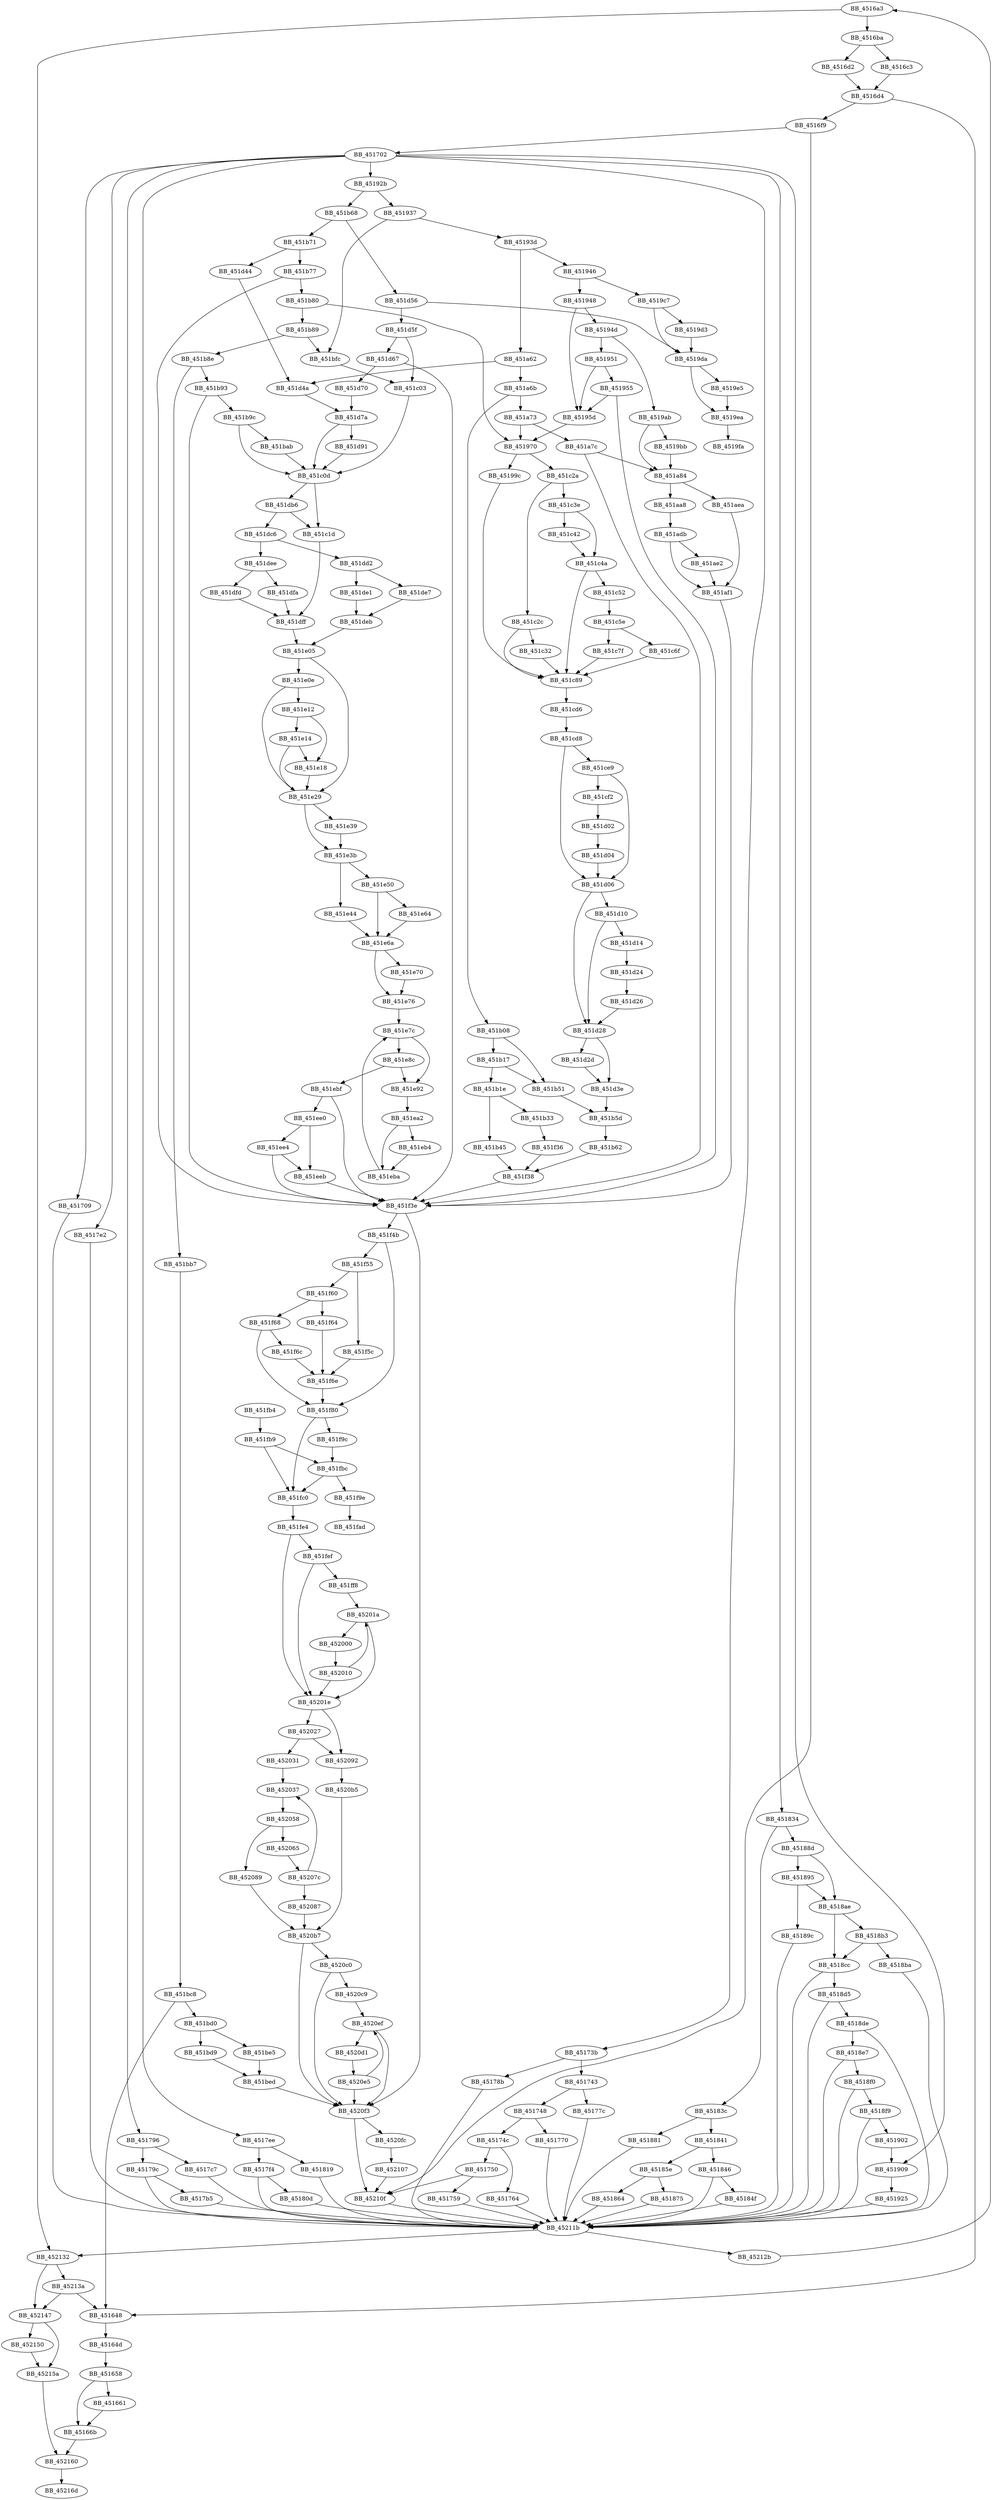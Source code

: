 DiGraph sub_451FB4{
BB_451648->BB_45164d
BB_45164d->BB_451658
BB_451658->BB_451661
BB_451658->BB_45166b
BB_451661->BB_45166b
BB_45166b->BB_452160
BB_4516a3->BB_4516ba
BB_4516a3->BB_452132
BB_4516ba->BB_4516c3
BB_4516ba->BB_4516d2
BB_4516c3->BB_4516d4
BB_4516d2->BB_4516d4
BB_4516d4->BB_451648
BB_4516d4->BB_4516f9
BB_4516f9->BB_451702
BB_4516f9->BB_45210f
BB_451702->BB_451709
BB_451702->BB_45173b
BB_451702->BB_451796
BB_451702->BB_4517e2
BB_451702->BB_4517ee
BB_451702->BB_451834
BB_451702->BB_451909
BB_451702->BB_45192b
BB_451709->BB_45211b
BB_45173b->BB_451743
BB_45173b->BB_45178b
BB_451743->BB_451748
BB_451743->BB_45177c
BB_451748->BB_45174c
BB_451748->BB_451770
BB_45174c->BB_451750
BB_45174c->BB_451764
BB_451750->BB_451759
BB_451750->BB_45210f
BB_451759->BB_45211b
BB_451764->BB_45211b
BB_451770->BB_45211b
BB_45177c->BB_45211b
BB_45178b->BB_45211b
BB_451796->BB_45179c
BB_451796->BB_4517c7
BB_45179c->BB_4517b5
BB_45179c->BB_45211b
BB_4517b5->BB_45211b
BB_4517c7->BB_45211b
BB_4517e2->BB_45211b
BB_4517ee->BB_4517f4
BB_4517ee->BB_451819
BB_4517f4->BB_45180d
BB_4517f4->BB_45211b
BB_45180d->BB_45211b
BB_451819->BB_45211b
BB_451834->BB_45183c
BB_451834->BB_45188d
BB_45183c->BB_451841
BB_45183c->BB_451881
BB_451841->BB_451846
BB_451841->BB_45185e
BB_451846->BB_45184f
BB_451846->BB_45211b
BB_45184f->BB_45211b
BB_45185e->BB_451864
BB_45185e->BB_451875
BB_451864->BB_45211b
BB_451875->BB_45211b
BB_451881->BB_45211b
BB_45188d->BB_451895
BB_45188d->BB_4518ae
BB_451895->BB_45189c
BB_451895->BB_4518ae
BB_45189c->BB_45211b
BB_4518ae->BB_4518b3
BB_4518ae->BB_4518cc
BB_4518b3->BB_4518ba
BB_4518b3->BB_4518cc
BB_4518ba->BB_45211b
BB_4518cc->BB_4518d5
BB_4518cc->BB_45211b
BB_4518d5->BB_4518de
BB_4518d5->BB_45211b
BB_4518de->BB_4518e7
BB_4518de->BB_45211b
BB_4518e7->BB_4518f0
BB_4518e7->BB_45211b
BB_4518f0->BB_4518f9
BB_4518f0->BB_45211b
BB_4518f9->BB_451902
BB_4518f9->BB_45211b
BB_451902->BB_451909
BB_451909->BB_451925
BB_451925->BB_45211b
BB_45192b->BB_451937
BB_45192b->BB_451b68
BB_451937->BB_45193d
BB_451937->BB_451bfc
BB_45193d->BB_451946
BB_45193d->BB_451a62
BB_451946->BB_451948
BB_451946->BB_4519c7
BB_451948->BB_45194d
BB_451948->BB_45195d
BB_45194d->BB_451951
BB_45194d->BB_4519ab
BB_451951->BB_451955
BB_451951->BB_45195d
BB_451955->BB_45195d
BB_451955->BB_451f3e
BB_45195d->BB_451970
BB_451970->BB_45199c
BB_451970->BB_451c2a
BB_45199c->BB_451c89
BB_4519ab->BB_4519bb
BB_4519ab->BB_451a84
BB_4519bb->BB_451a84
BB_4519c7->BB_4519d3
BB_4519c7->BB_4519da
BB_4519d3->BB_4519da
BB_4519da->BB_4519e5
BB_4519da->BB_4519ea
BB_4519e5->BB_4519ea
BB_4519ea->BB_4519fa
BB_451a62->BB_451a6b
BB_451a62->BB_451d4a
BB_451a6b->BB_451a73
BB_451a6b->BB_451b08
BB_451a73->BB_451970
BB_451a73->BB_451a7c
BB_451a7c->BB_451a84
BB_451a7c->BB_451f3e
BB_451a84->BB_451aa8
BB_451a84->BB_451aea
BB_451aa8->BB_451adb
BB_451adb->BB_451ae2
BB_451adb->BB_451af1
BB_451ae2->BB_451af1
BB_451aea->BB_451af1
BB_451af1->BB_451f3e
BB_451b08->BB_451b17
BB_451b08->BB_451b51
BB_451b17->BB_451b1e
BB_451b17->BB_451b51
BB_451b1e->BB_451b33
BB_451b1e->BB_451b45
BB_451b33->BB_451f36
BB_451b45->BB_451f38
BB_451b51->BB_451b5d
BB_451b5d->BB_451b62
BB_451b62->BB_451f38
BB_451b68->BB_451b71
BB_451b68->BB_451d56
BB_451b71->BB_451b77
BB_451b71->BB_451d44
BB_451b77->BB_451b80
BB_451b77->BB_451f3e
BB_451b80->BB_451970
BB_451b80->BB_451b89
BB_451b89->BB_451b8e
BB_451b89->BB_451bfc
BB_451b8e->BB_451b93
BB_451b8e->BB_451bb7
BB_451b93->BB_451b9c
BB_451b93->BB_451f3e
BB_451b9c->BB_451bab
BB_451b9c->BB_451c0d
BB_451bab->BB_451c0d
BB_451bb7->BB_451bc8
BB_451bc8->BB_451648
BB_451bc8->BB_451bd0
BB_451bd0->BB_451bd9
BB_451bd0->BB_451be5
BB_451bd9->BB_451bed
BB_451be5->BB_451bed
BB_451bed->BB_4520f3
BB_451bfc->BB_451c03
BB_451c03->BB_451c0d
BB_451c0d->BB_451c1d
BB_451c0d->BB_451db6
BB_451c1d->BB_451dff
BB_451c2a->BB_451c2c
BB_451c2a->BB_451c3e
BB_451c2c->BB_451c32
BB_451c2c->BB_451c89
BB_451c32->BB_451c89
BB_451c3e->BB_451c42
BB_451c3e->BB_451c4a
BB_451c42->BB_451c4a
BB_451c4a->BB_451c52
BB_451c4a->BB_451c89
BB_451c52->BB_451c5e
BB_451c5e->BB_451c6f
BB_451c5e->BB_451c7f
BB_451c6f->BB_451c89
BB_451c7f->BB_451c89
BB_451c89->BB_451cd6
BB_451cd6->BB_451cd8
BB_451cd8->BB_451ce9
BB_451cd8->BB_451d06
BB_451ce9->BB_451cf2
BB_451ce9->BB_451d06
BB_451cf2->BB_451d02
BB_451d02->BB_451d04
BB_451d04->BB_451d06
BB_451d06->BB_451d10
BB_451d06->BB_451d28
BB_451d10->BB_451d14
BB_451d10->BB_451d28
BB_451d14->BB_451d24
BB_451d24->BB_451d26
BB_451d26->BB_451d28
BB_451d28->BB_451d2d
BB_451d28->BB_451d3e
BB_451d2d->BB_451d3e
BB_451d3e->BB_451b5d
BB_451d44->BB_451d4a
BB_451d4a->BB_451d7a
BB_451d56->BB_4519da
BB_451d56->BB_451d5f
BB_451d5f->BB_451c03
BB_451d5f->BB_451d67
BB_451d67->BB_451d70
BB_451d67->BB_451f3e
BB_451d70->BB_451d7a
BB_451d7a->BB_451c0d
BB_451d7a->BB_451d91
BB_451d91->BB_451c0d
BB_451db6->BB_451c1d
BB_451db6->BB_451dc6
BB_451dc6->BB_451dd2
BB_451dc6->BB_451dee
BB_451dd2->BB_451de1
BB_451dd2->BB_451de7
BB_451de1->BB_451deb
BB_451de7->BB_451deb
BB_451deb->BB_451e05
BB_451dee->BB_451dfa
BB_451dee->BB_451dfd
BB_451dfa->BB_451dff
BB_451dfd->BB_451dff
BB_451dff->BB_451e05
BB_451e05->BB_451e0e
BB_451e05->BB_451e29
BB_451e0e->BB_451e12
BB_451e0e->BB_451e29
BB_451e12->BB_451e14
BB_451e12->BB_451e18
BB_451e14->BB_451e18
BB_451e14->BB_451e29
BB_451e18->BB_451e29
BB_451e29->BB_451e39
BB_451e29->BB_451e3b
BB_451e39->BB_451e3b
BB_451e3b->BB_451e44
BB_451e3b->BB_451e50
BB_451e44->BB_451e6a
BB_451e50->BB_451e64
BB_451e50->BB_451e6a
BB_451e64->BB_451e6a
BB_451e6a->BB_451e70
BB_451e6a->BB_451e76
BB_451e70->BB_451e76
BB_451e76->BB_451e7c
BB_451e7c->BB_451e8c
BB_451e7c->BB_451e92
BB_451e8c->BB_451e92
BB_451e8c->BB_451ebf
BB_451e92->BB_451ea2
BB_451ea2->BB_451eb4
BB_451ea2->BB_451eba
BB_451eb4->BB_451eba
BB_451eba->BB_451e7c
BB_451ebf->BB_451ee0
BB_451ebf->BB_451f3e
BB_451ee0->BB_451ee4
BB_451ee0->BB_451eeb
BB_451ee4->BB_451eeb
BB_451ee4->BB_451f3e
BB_451eeb->BB_451f3e
BB_451f36->BB_451f38
BB_451f38->BB_451f3e
BB_451f3e->BB_451f4b
BB_451f3e->BB_4520f3
BB_451f4b->BB_451f55
BB_451f4b->BB_451f80
BB_451f55->BB_451f5c
BB_451f55->BB_451f60
BB_451f5c->BB_451f6e
BB_451f60->BB_451f64
BB_451f60->BB_451f68
BB_451f64->BB_451f6e
BB_451f68->BB_451f6c
BB_451f68->BB_451f80
BB_451f6c->BB_451f6e
BB_451f6e->BB_451f80
BB_451f80->BB_451f9c
BB_451f80->BB_451fc0
BB_451f9c->BB_451fbc
BB_451f9e->BB_451fad
BB_451fb4->BB_451fb9
BB_451fb9->BB_451fbc
BB_451fb9->BB_451fc0
BB_451fbc->BB_451f9e
BB_451fbc->BB_451fc0
BB_451fc0->BB_451fe4
BB_451fe4->BB_451fef
BB_451fe4->BB_45201e
BB_451fef->BB_451ff8
BB_451fef->BB_45201e
BB_451ff8->BB_45201a
BB_452000->BB_452010
BB_452010->BB_45201a
BB_452010->BB_45201e
BB_45201a->BB_452000
BB_45201a->BB_45201e
BB_45201e->BB_452027
BB_45201e->BB_452092
BB_452027->BB_452031
BB_452027->BB_452092
BB_452031->BB_452037
BB_452037->BB_452058
BB_452058->BB_452065
BB_452058->BB_452089
BB_452065->BB_45207c
BB_45207c->BB_452037
BB_45207c->BB_452087
BB_452087->BB_4520b7
BB_452089->BB_4520b7
BB_452092->BB_4520b5
BB_4520b5->BB_4520b7
BB_4520b7->BB_4520c0
BB_4520b7->BB_4520f3
BB_4520c0->BB_4520c9
BB_4520c0->BB_4520f3
BB_4520c9->BB_4520ef
BB_4520d1->BB_4520e5
BB_4520e5->BB_4520ef
BB_4520e5->BB_4520f3
BB_4520ef->BB_4520d1
BB_4520ef->BB_4520f3
BB_4520f3->BB_4520fc
BB_4520f3->BB_45210f
BB_4520fc->BB_452107
BB_452107->BB_45210f
BB_45210f->BB_45211b
BB_45211b->BB_45212b
BB_45211b->BB_452132
BB_45212b->BB_4516a3
BB_452132->BB_45213a
BB_452132->BB_452147
BB_45213a->BB_451648
BB_45213a->BB_452147
BB_452147->BB_452150
BB_452147->BB_45215a
BB_452150->BB_45215a
BB_45215a->BB_452160
BB_452160->BB_45216d
}
